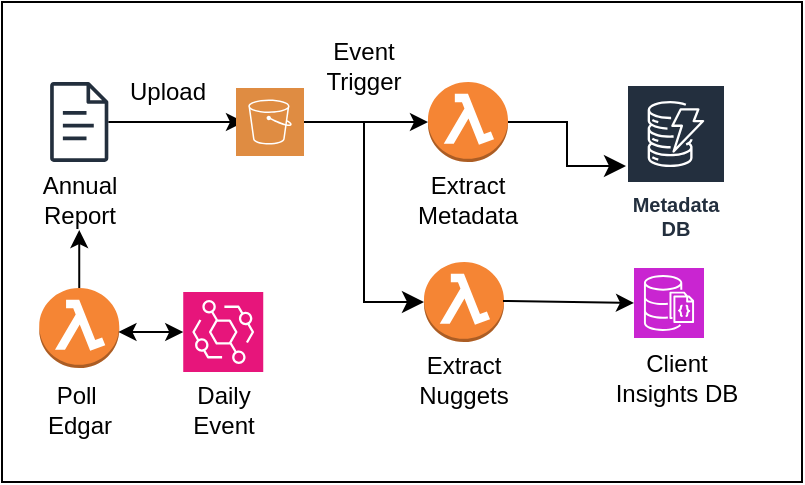<mxfile version="26.1.0">
  <diagram name="Page-1" id="k6LMEh1D0qDT1HhZ9cNr">
    <mxGraphModel grid="1" page="1" gridSize="10" guides="1" tooltips="1" connect="1" arrows="1" fold="1" pageScale="1" pageWidth="850" pageHeight="1100" math="0" shadow="0">
      <root>
        <mxCell id="0" />
        <mxCell id="1" parent="0" />
        <mxCell id="0gMe88-RUzZ61mWNXkSE-29" value="" style="rounded=0;whiteSpace=wrap;html=1;" vertex="1" parent="1">
          <mxGeometry x="26" y="40" width="400" height="240" as="geometry" />
        </mxCell>
        <mxCell id="0gMe88-RUzZ61mWNXkSE-7" value="" style="edgeStyle=orthogonalEdgeStyle;rounded=0;orthogonalLoop=1;jettySize=auto;html=1;" edge="1" parent="1" source="0gMe88-RUzZ61mWNXkSE-3">
          <mxGeometry relative="1" as="geometry">
            <mxPoint x="147" y="100" as="targetPoint" />
          </mxGeometry>
        </mxCell>
        <mxCell id="0gMe88-RUzZ61mWNXkSE-3" value="" style="sketch=0;outlineConnect=0;fontColor=#232F3E;gradientColor=none;fillColor=#232F3D;strokeColor=none;dashed=0;verticalLabelPosition=bottom;verticalAlign=top;align=center;html=1;fontSize=12;fontStyle=0;aspect=fixed;pointerEvents=1;shape=mxgraph.aws4.document;" vertex="1" parent="1">
          <mxGeometry x="50" y="80" width="29.23" height="40" as="geometry" />
        </mxCell>
        <mxCell id="0gMe88-RUzZ61mWNXkSE-4" value="Annual Report" style="text;html=1;align=center;verticalAlign=middle;whiteSpace=wrap;rounded=0;" vertex="1" parent="1">
          <mxGeometry x="34.62" y="124" width="60" height="30" as="geometry" />
        </mxCell>
        <mxCell id="0gMe88-RUzZ61mWNXkSE-9" value="" style="endArrow=classic;html=1;rounded=0;entryX=0;entryY=0.5;entryDx=0;entryDy=0;entryPerimeter=0;" edge="1" parent="1" source="0gMe88-RUzZ61mWNXkSE-15" target="0gMe88-RUzZ61mWNXkSE-2">
          <mxGeometry width="50" height="50" relative="1" as="geometry">
            <mxPoint x="179" y="119" as="sourcePoint" />
            <mxPoint x="239" y="119" as="targetPoint" />
            <Array as="points" />
          </mxGeometry>
        </mxCell>
        <mxCell id="0gMe88-RUzZ61mWNXkSE-2" value="" style="outlineConnect=0;dashed=0;verticalLabelPosition=bottom;verticalAlign=top;align=center;html=1;shape=mxgraph.aws3.lambda_function;fillColor=#F58534;gradientColor=none;" vertex="1" parent="1">
          <mxGeometry x="239" y="80" width="40" height="40" as="geometry" />
        </mxCell>
        <mxCell id="0gMe88-RUzZ61mWNXkSE-10" value="Upload" style="text;html=1;align=center;verticalAlign=middle;whiteSpace=wrap;rounded=0;" vertex="1" parent="1">
          <mxGeometry x="79.23" y="70" width="60" height="30" as="geometry" />
        </mxCell>
        <mxCell id="0gMe88-RUzZ61mWNXkSE-13" value="Event Trigger" style="text;html=1;align=center;verticalAlign=middle;whiteSpace=wrap;rounded=0;" vertex="1" parent="1">
          <mxGeometry x="177" y="57" width="60" height="30" as="geometry" />
        </mxCell>
        <mxCell id="0gMe88-RUzZ61mWNXkSE-14" value="Extract Metadata" style="text;html=1;align=center;verticalAlign=middle;whiteSpace=wrap;rounded=0;" vertex="1" parent="1">
          <mxGeometry x="229" y="124" width="60" height="30" as="geometry" />
        </mxCell>
        <mxCell id="0gMe88-RUzZ61mWNXkSE-15" value="" style="sketch=0;pointerEvents=1;shadow=0;dashed=0;html=1;strokeColor=none;fillColor=#DF8C42;labelPosition=center;verticalLabelPosition=bottom;verticalAlign=top;align=center;outlineConnect=0;shape=mxgraph.veeam2.aws_s3;" vertex="1" parent="1">
          <mxGeometry x="143" y="83" width="34" height="34" as="geometry" />
        </mxCell>
        <mxCell id="0gMe88-RUzZ61mWNXkSE-17" value="" style="outlineConnect=0;dashed=0;verticalLabelPosition=bottom;verticalAlign=top;align=center;html=1;shape=mxgraph.aws3.lambda_function;fillColor=#F58534;gradientColor=none;" vertex="1" parent="1">
          <mxGeometry x="237" y="170" width="40" height="40" as="geometry" />
        </mxCell>
        <mxCell id="0gMe88-RUzZ61mWNXkSE-18" value="Extract Nuggets" style="text;html=1;align=center;verticalAlign=middle;whiteSpace=wrap;rounded=0;" vertex="1" parent="1">
          <mxGeometry x="227" y="214" width="60" height="30" as="geometry" />
        </mxCell>
        <mxCell id="0gMe88-RUzZ61mWNXkSE-20" value="" style="edgeStyle=elbowEdgeStyle;elbow=horizontal;endArrow=classic;html=1;curved=0;rounded=0;endSize=8;startSize=8;entryX=0;entryY=0.5;entryDx=0;entryDy=0;entryPerimeter=0;" edge="1" parent="1" source="0gMe88-RUzZ61mWNXkSE-15" target="0gMe88-RUzZ61mWNXkSE-17">
          <mxGeometry width="50" height="50" relative="1" as="geometry">
            <mxPoint x="150" y="190" as="sourcePoint" />
            <mxPoint x="200" y="140" as="targetPoint" />
          </mxGeometry>
        </mxCell>
        <mxCell id="0gMe88-RUzZ61mWNXkSE-21" value="Metadata DB" style="sketch=0;outlineConnect=0;fontColor=#232F3E;gradientColor=none;strokeColor=#ffffff;fillColor=#232F3E;dashed=0;verticalLabelPosition=middle;verticalAlign=bottom;align=center;html=1;whiteSpace=wrap;fontSize=10;fontStyle=1;spacing=3;shape=mxgraph.aws4.productIcon;prIcon=mxgraph.aws4.dynamodb;" vertex="1" parent="1">
          <mxGeometry x="338" y="81" width="50" height="82" as="geometry" />
        </mxCell>
        <mxCell id="0gMe88-RUzZ61mWNXkSE-23" value="" style="edgeStyle=elbowEdgeStyle;elbow=horizontal;endArrow=classic;html=1;curved=0;rounded=0;endSize=8;startSize=8;exitX=1;exitY=0.5;exitDx=0;exitDy=0;exitPerimeter=0;" edge="1" parent="1" source="0gMe88-RUzZ61mWNXkSE-2" target="0gMe88-RUzZ61mWNXkSE-21">
          <mxGeometry width="50" height="50" relative="1" as="geometry">
            <mxPoint x="290" y="100" as="sourcePoint" />
            <mxPoint x="450" y="200" as="targetPoint" />
          </mxGeometry>
        </mxCell>
        <mxCell id="0gMe88-RUzZ61mWNXkSE-24" value="" style="sketch=0;points=[[0,0,0],[0.25,0,0],[0.5,0,0],[0.75,0,0],[1,0,0],[0,1,0],[0.25,1,0],[0.5,1,0],[0.75,1,0],[1,1,0],[0,0.25,0],[0,0.5,0],[0,0.75,0],[1,0.25,0],[1,0.5,0],[1,0.75,0]];outlineConnect=0;fontColor=#232F3E;fillColor=#C925D1;strokeColor=#ffffff;dashed=0;verticalLabelPosition=bottom;verticalAlign=top;align=center;html=1;fontSize=12;fontStyle=0;aspect=fixed;shape=mxgraph.aws4.resourceIcon;resIcon=mxgraph.aws4.documentdb_with_mongodb_compatibility;" vertex="1" parent="1">
          <mxGeometry x="342" y="173" width="35" height="35" as="geometry" />
        </mxCell>
        <mxCell id="0gMe88-RUzZ61mWNXkSE-25" value="Client&lt;div&gt;Insights DB&lt;/div&gt;" style="text;html=1;align=center;verticalAlign=middle;whiteSpace=wrap;rounded=0;" vertex="1" parent="1">
          <mxGeometry x="326.5" y="213" width="72.5" height="30" as="geometry" />
        </mxCell>
        <mxCell id="0gMe88-RUzZ61mWNXkSE-26" value="" style="endArrow=classic;html=1;rounded=0;entryX=0;entryY=0.5;entryDx=0;entryDy=0;entryPerimeter=0;" edge="1" parent="1" target="0gMe88-RUzZ61mWNXkSE-24">
          <mxGeometry width="50" height="50" relative="1" as="geometry">
            <mxPoint x="276.5" y="189.5" as="sourcePoint" />
            <mxPoint x="326.5" y="189.5" as="targetPoint" />
          </mxGeometry>
        </mxCell>
        <mxCell id="0gMe88-RUzZ61mWNXkSE-30" value="" style="outlineConnect=0;dashed=0;verticalLabelPosition=bottom;verticalAlign=top;align=center;html=1;shape=mxgraph.aws3.lambda_function;fillColor=#F58534;gradientColor=none;" vertex="1" parent="1">
          <mxGeometry x="44.62" y="183" width="40" height="40" as="geometry" />
        </mxCell>
        <mxCell id="0gMe88-RUzZ61mWNXkSE-31" value="Poll&amp;nbsp;&lt;div&gt;Edgar&lt;/div&gt;" style="text;html=1;align=center;verticalAlign=middle;whiteSpace=wrap;rounded=0;" vertex="1" parent="1">
          <mxGeometry x="34.62" y="229" width="60" height="30" as="geometry" />
        </mxCell>
        <mxCell id="0gMe88-RUzZ61mWNXkSE-32" value="" style="sketch=0;points=[[0,0,0],[0.25,0,0],[0.5,0,0],[0.75,0,0],[1,0,0],[0,1,0],[0.25,1,0],[0.5,1,0],[0.75,1,0],[1,1,0],[0,0.25,0],[0,0.5,0],[0,0.75,0],[1,0.25,0],[1,0.5,0],[1,0.75,0]];outlineConnect=0;fontColor=#232F3E;fillColor=#E7157B;strokeColor=#ffffff;dashed=0;verticalLabelPosition=bottom;verticalAlign=top;align=center;html=1;fontSize=12;fontStyle=0;aspect=fixed;shape=mxgraph.aws4.resourceIcon;resIcon=mxgraph.aws4.eventbridge;" vertex="1" parent="1">
          <mxGeometry x="116.62" y="185" width="40" height="40" as="geometry" />
        </mxCell>
        <mxCell id="0gMe88-RUzZ61mWNXkSE-33" value="Daily Event" style="text;html=1;align=center;verticalAlign=middle;whiteSpace=wrap;rounded=0;" vertex="1" parent="1">
          <mxGeometry x="106.62" y="229" width="60" height="30" as="geometry" />
        </mxCell>
        <mxCell id="0gMe88-RUzZ61mWNXkSE-34" value="" style="endArrow=classic;startArrow=classic;html=1;rounded=0;entryX=0;entryY=0.5;entryDx=0;entryDy=0;entryPerimeter=0;" edge="1" parent="1" target="0gMe88-RUzZ61mWNXkSE-32">
          <mxGeometry width="50" height="50" relative="1" as="geometry">
            <mxPoint x="84.23" y="205" as="sourcePoint" />
            <mxPoint x="134.23" y="155" as="targetPoint" />
          </mxGeometry>
        </mxCell>
        <mxCell id="0gMe88-RUzZ61mWNXkSE-35" value="" style="endArrow=classic;html=1;rounded=0;entryX=0.5;entryY=1;entryDx=0;entryDy=0;exitX=0.5;exitY=0;exitDx=0;exitDy=0;exitPerimeter=0;" edge="1" parent="1" source="0gMe88-RUzZ61mWNXkSE-30" target="0gMe88-RUzZ61mWNXkSE-4">
          <mxGeometry width="50" height="50" relative="1" as="geometry">
            <mxPoint x="66.62" y="183" as="sourcePoint" />
            <mxPoint x="116.62" y="133" as="targetPoint" />
          </mxGeometry>
        </mxCell>
      </root>
    </mxGraphModel>
  </diagram>
</mxfile>
